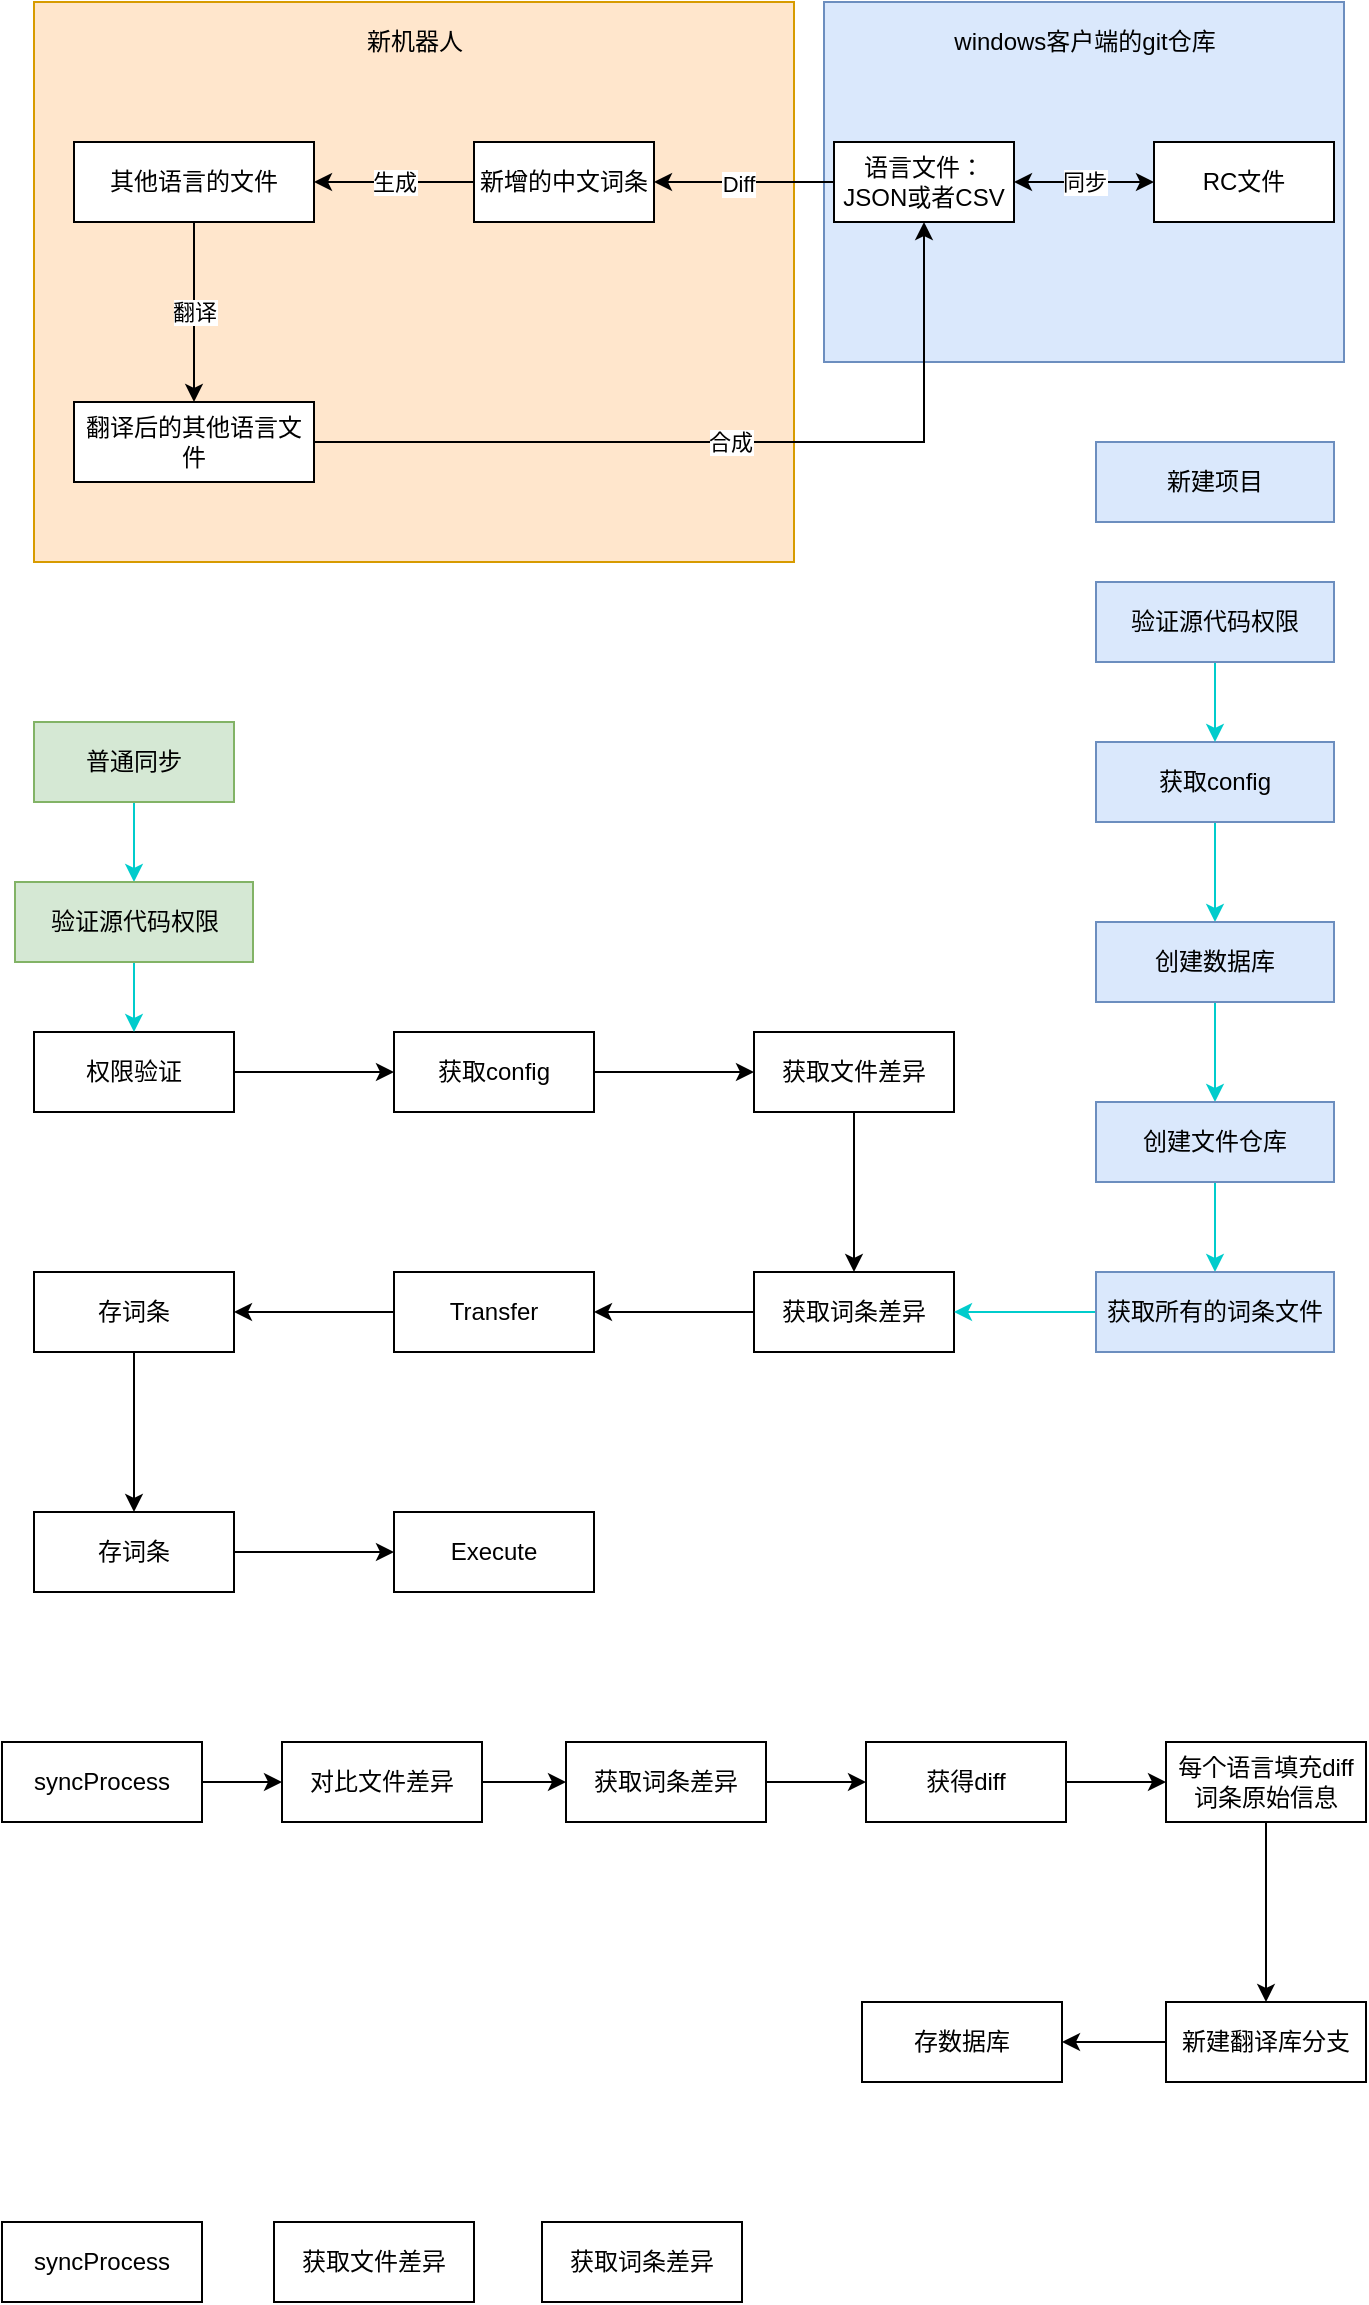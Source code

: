 <mxfile version="14.5.10" type="github">
  <diagram id="_5kOA_-sFVW7hUvhaa74" name="Page-1">
    <mxGraphModel dx="1293" dy="1129" grid="1" gridSize="10" guides="1" tooltips="1" connect="1" arrows="1" fold="1" page="1" pageScale="1" pageWidth="827" pageHeight="1169" math="0" shadow="0">
      <root>
        <mxCell id="0" />
        <mxCell id="1" parent="0" />
        <mxCell id="einLAa1ZtgtPpgHbPGez-20" value="" style="rounded=0;whiteSpace=wrap;html=1;fillColor=#ffe6cc;strokeColor=#d79b00;" parent="1" vertex="1">
          <mxGeometry x="86" y="70" width="380" height="280" as="geometry" />
        </mxCell>
        <mxCell id="einLAa1ZtgtPpgHbPGez-18" value="" style="rounded=0;whiteSpace=wrap;html=1;fillColor=#dae8fc;strokeColor=#6c8ebf;" parent="1" vertex="1">
          <mxGeometry x="481" y="70" width="260" height="180" as="geometry" />
        </mxCell>
        <mxCell id="einLAa1ZtgtPpgHbPGez-4" style="edgeStyle=orthogonalEdgeStyle;rounded=0;orthogonalLoop=1;jettySize=auto;html=1;startArrow=classic;startFill=1;entryX=0;entryY=0.5;entryDx=0;entryDy=0;endArrow=none;endFill=0;" parent="1" source="einLAa1ZtgtPpgHbPGez-2" target="einLAa1ZtgtPpgHbPGez-5" edge="1">
          <mxGeometry relative="1" as="geometry">
            <mxPoint x="196" y="160" as="targetPoint" />
          </mxGeometry>
        </mxCell>
        <mxCell id="einLAa1ZtgtPpgHbPGez-8" value="Diff" style="edgeLabel;html=1;align=center;verticalAlign=middle;resizable=0;points=[];" parent="einLAa1ZtgtPpgHbPGez-4" vertex="1" connectable="0">
          <mxGeometry x="-0.067" y="-1" relative="1" as="geometry">
            <mxPoint as="offset" />
          </mxGeometry>
        </mxCell>
        <mxCell id="einLAa1ZtgtPpgHbPGez-9" value="生成" style="edgeStyle=orthogonalEdgeStyle;rounded=0;orthogonalLoop=1;jettySize=auto;html=1;startArrow=none;startFill=0;endArrow=classic;endFill=1;entryX=1;entryY=0.5;entryDx=0;entryDy=0;" parent="1" source="einLAa1ZtgtPpgHbPGez-2" target="einLAa1ZtgtPpgHbPGez-10" edge="1">
          <mxGeometry relative="1" as="geometry">
            <mxPoint x="236" y="160" as="targetPoint" />
          </mxGeometry>
        </mxCell>
        <mxCell id="einLAa1ZtgtPpgHbPGez-2" value="新增的中文词条" style="rounded=0;whiteSpace=wrap;html=1;" parent="1" vertex="1">
          <mxGeometry x="306" y="140" width="90" height="40" as="geometry" />
        </mxCell>
        <mxCell id="einLAa1ZtgtPpgHbPGez-7" value="同步" style="edgeStyle=orthogonalEdgeStyle;rounded=0;orthogonalLoop=1;jettySize=auto;html=1;entryX=0;entryY=0.5;entryDx=0;entryDy=0;startArrow=classic;startFill=1;endArrow=classic;endFill=1;" parent="1" source="einLAa1ZtgtPpgHbPGez-5" target="einLAa1ZtgtPpgHbPGez-6" edge="1">
          <mxGeometry relative="1" as="geometry" />
        </mxCell>
        <mxCell id="einLAa1ZtgtPpgHbPGez-5" value="语言文件：JSON或者CSV" style="rounded=0;whiteSpace=wrap;html=1;" parent="1" vertex="1">
          <mxGeometry x="486" y="140" width="90" height="40" as="geometry" />
        </mxCell>
        <mxCell id="einLAa1ZtgtPpgHbPGez-6" value="RC文件" style="rounded=0;whiteSpace=wrap;html=1;" parent="1" vertex="1">
          <mxGeometry x="646" y="140" width="90" height="40" as="geometry" />
        </mxCell>
        <mxCell id="einLAa1ZtgtPpgHbPGez-15" value="翻译" style="edgeStyle=orthogonalEdgeStyle;rounded=0;orthogonalLoop=1;jettySize=auto;html=1;entryX=0.5;entryY=0;entryDx=0;entryDy=0;startArrow=none;startFill=0;endArrow=classic;endFill=1;" parent="1" source="einLAa1ZtgtPpgHbPGez-10" target="einLAa1ZtgtPpgHbPGez-14" edge="1">
          <mxGeometry relative="1" as="geometry" />
        </mxCell>
        <mxCell id="einLAa1ZtgtPpgHbPGez-10" value="其他语言的文件" style="rounded=0;whiteSpace=wrap;html=1;" parent="1" vertex="1">
          <mxGeometry x="106" y="140" width="120" height="40" as="geometry" />
        </mxCell>
        <mxCell id="einLAa1ZtgtPpgHbPGez-17" value="合成" style="edgeStyle=orthogonalEdgeStyle;rounded=0;orthogonalLoop=1;jettySize=auto;html=1;entryX=0.5;entryY=1;entryDx=0;entryDy=0;startArrow=none;startFill=0;endArrow=classic;endFill=1;" parent="1" source="einLAa1ZtgtPpgHbPGez-14" target="einLAa1ZtgtPpgHbPGez-5" edge="1">
          <mxGeometry relative="1" as="geometry" />
        </mxCell>
        <mxCell id="einLAa1ZtgtPpgHbPGez-14" value="翻译后的其他语言文件" style="rounded=0;whiteSpace=wrap;html=1;" parent="1" vertex="1">
          <mxGeometry x="106" y="270" width="120" height="40" as="geometry" />
        </mxCell>
        <mxCell id="einLAa1ZtgtPpgHbPGez-19" value="windows客户端的git仓库" style="text;html=1;align=center;verticalAlign=middle;resizable=0;points=[];autosize=1;" parent="1" vertex="1">
          <mxGeometry x="536" y="80" width="150" height="20" as="geometry" />
        </mxCell>
        <mxCell id="einLAa1ZtgtPpgHbPGez-21" value="新机器人" style="text;html=1;align=center;verticalAlign=middle;resizable=0;points=[];autosize=1;" parent="1" vertex="1">
          <mxGeometry x="246" y="80" width="60" height="20" as="geometry" />
        </mxCell>
        <mxCell id="VdJODkVTKO8mbciZtVFn-3" value="" style="edgeStyle=orthogonalEdgeStyle;rounded=0;orthogonalLoop=1;jettySize=auto;html=1;" edge="1" parent="1" source="VdJODkVTKO8mbciZtVFn-1" target="VdJODkVTKO8mbciZtVFn-2">
          <mxGeometry relative="1" as="geometry" />
        </mxCell>
        <mxCell id="VdJODkVTKO8mbciZtVFn-1" value="权限验证" style="rounded=0;whiteSpace=wrap;html=1;" vertex="1" parent="1">
          <mxGeometry x="86" y="585" width="100" height="40" as="geometry" />
        </mxCell>
        <mxCell id="VdJODkVTKO8mbciZtVFn-5" value="" style="edgeStyle=orthogonalEdgeStyle;rounded=0;orthogonalLoop=1;jettySize=auto;html=1;" edge="1" parent="1" source="VdJODkVTKO8mbciZtVFn-2" target="VdJODkVTKO8mbciZtVFn-4">
          <mxGeometry relative="1" as="geometry" />
        </mxCell>
        <mxCell id="VdJODkVTKO8mbciZtVFn-2" value="获取config" style="rounded=0;whiteSpace=wrap;html=1;" vertex="1" parent="1">
          <mxGeometry x="266" y="585" width="100" height="40" as="geometry" />
        </mxCell>
        <mxCell id="VdJODkVTKO8mbciZtVFn-7" value="" style="edgeStyle=orthogonalEdgeStyle;rounded=0;orthogonalLoop=1;jettySize=auto;html=1;" edge="1" parent="1" source="VdJODkVTKO8mbciZtVFn-4" target="VdJODkVTKO8mbciZtVFn-6">
          <mxGeometry relative="1" as="geometry" />
        </mxCell>
        <mxCell id="VdJODkVTKO8mbciZtVFn-4" value="获取文件差异" style="rounded=0;whiteSpace=wrap;html=1;" vertex="1" parent="1">
          <mxGeometry x="446" y="585" width="100" height="40" as="geometry" />
        </mxCell>
        <mxCell id="VdJODkVTKO8mbciZtVFn-9" value="" style="edgeStyle=orthogonalEdgeStyle;rounded=0;orthogonalLoop=1;jettySize=auto;html=1;" edge="1" parent="1" source="VdJODkVTKO8mbciZtVFn-6" target="VdJODkVTKO8mbciZtVFn-8">
          <mxGeometry relative="1" as="geometry" />
        </mxCell>
        <mxCell id="VdJODkVTKO8mbciZtVFn-6" value="获取词条差异" style="rounded=0;whiteSpace=wrap;html=1;" vertex="1" parent="1">
          <mxGeometry x="446" y="705" width="100" height="40" as="geometry" />
        </mxCell>
        <mxCell id="VdJODkVTKO8mbciZtVFn-11" value="" style="edgeStyle=orthogonalEdgeStyle;rounded=0;orthogonalLoop=1;jettySize=auto;html=1;" edge="1" parent="1" source="VdJODkVTKO8mbciZtVFn-8" target="VdJODkVTKO8mbciZtVFn-10">
          <mxGeometry relative="1" as="geometry" />
        </mxCell>
        <mxCell id="VdJODkVTKO8mbciZtVFn-8" value="Transfer" style="rounded=0;whiteSpace=wrap;html=1;" vertex="1" parent="1">
          <mxGeometry x="266" y="705" width="100" height="40" as="geometry" />
        </mxCell>
        <mxCell id="VdJODkVTKO8mbciZtVFn-13" value="" style="edgeStyle=orthogonalEdgeStyle;rounded=0;orthogonalLoop=1;jettySize=auto;html=1;" edge="1" parent="1" source="VdJODkVTKO8mbciZtVFn-10" target="VdJODkVTKO8mbciZtVFn-12">
          <mxGeometry relative="1" as="geometry" />
        </mxCell>
        <mxCell id="VdJODkVTKO8mbciZtVFn-10" value="存词条" style="rounded=0;whiteSpace=wrap;html=1;" vertex="1" parent="1">
          <mxGeometry x="86" y="705" width="100" height="40" as="geometry" />
        </mxCell>
        <mxCell id="VdJODkVTKO8mbciZtVFn-15" value="" style="edgeStyle=orthogonalEdgeStyle;rounded=0;orthogonalLoop=1;jettySize=auto;html=1;" edge="1" parent="1" source="VdJODkVTKO8mbciZtVFn-12" target="VdJODkVTKO8mbciZtVFn-14">
          <mxGeometry relative="1" as="geometry" />
        </mxCell>
        <mxCell id="VdJODkVTKO8mbciZtVFn-12" value="存词条" style="rounded=0;whiteSpace=wrap;html=1;" vertex="1" parent="1">
          <mxGeometry x="86" y="825" width="100" height="40" as="geometry" />
        </mxCell>
        <mxCell id="VdJODkVTKO8mbciZtVFn-14" value="Execute" style="rounded=0;whiteSpace=wrap;html=1;" vertex="1" parent="1">
          <mxGeometry x="266" y="825" width="100" height="40" as="geometry" />
        </mxCell>
        <mxCell id="VdJODkVTKO8mbciZtVFn-22" value="" style="edgeStyle=orthogonalEdgeStyle;rounded=0;orthogonalLoop=1;jettySize=auto;html=1;strokeColor=#00CCCC;" edge="1" parent="1" source="VdJODkVTKO8mbciZtVFn-17" target="VdJODkVTKO8mbciZtVFn-21">
          <mxGeometry relative="1" as="geometry" />
        </mxCell>
        <mxCell id="VdJODkVTKO8mbciZtVFn-17" value="获取config" style="rounded=0;whiteSpace=wrap;html=1;fillColor=#dae8fc;strokeColor=#6c8ebf;" vertex="1" parent="1">
          <mxGeometry x="617" y="440" width="119" height="40" as="geometry" />
        </mxCell>
        <mxCell id="VdJODkVTKO8mbciZtVFn-24" value="" style="edgeStyle=orthogonalEdgeStyle;rounded=0;orthogonalLoop=1;jettySize=auto;html=1;strokeColor=#00CCCC;" edge="1" parent="1" source="VdJODkVTKO8mbciZtVFn-21" target="VdJODkVTKO8mbciZtVFn-23">
          <mxGeometry relative="1" as="geometry" />
        </mxCell>
        <mxCell id="VdJODkVTKO8mbciZtVFn-21" value="创建数据库" style="rounded=0;whiteSpace=wrap;html=1;fillColor=#dae8fc;strokeColor=#6c8ebf;" vertex="1" parent="1">
          <mxGeometry x="617" y="530" width="119" height="40" as="geometry" />
        </mxCell>
        <mxCell id="VdJODkVTKO8mbciZtVFn-26" value="" style="edgeStyle=orthogonalEdgeStyle;rounded=0;orthogonalLoop=1;jettySize=auto;html=1;strokeColor=#00CCCC;" edge="1" parent="1" source="VdJODkVTKO8mbciZtVFn-23" target="VdJODkVTKO8mbciZtVFn-25">
          <mxGeometry relative="1" as="geometry" />
        </mxCell>
        <mxCell id="VdJODkVTKO8mbciZtVFn-23" value="创建文件仓库" style="rounded=0;whiteSpace=wrap;html=1;fillColor=#dae8fc;strokeColor=#6c8ebf;" vertex="1" parent="1">
          <mxGeometry x="617" y="620" width="119" height="40" as="geometry" />
        </mxCell>
        <mxCell id="VdJODkVTKO8mbciZtVFn-27" style="edgeStyle=orthogonalEdgeStyle;rounded=0;orthogonalLoop=1;jettySize=auto;html=1;entryX=1;entryY=0.5;entryDx=0;entryDy=0;strokeColor=#00CCCC;" edge="1" parent="1" source="VdJODkVTKO8mbciZtVFn-25" target="VdJODkVTKO8mbciZtVFn-6">
          <mxGeometry relative="1" as="geometry" />
        </mxCell>
        <mxCell id="VdJODkVTKO8mbciZtVFn-25" value="获取所有的词条文件" style="rounded=0;whiteSpace=wrap;html=1;fillColor=#dae8fc;strokeColor=#6c8ebf;" vertex="1" parent="1">
          <mxGeometry x="617" y="705" width="119" height="40" as="geometry" />
        </mxCell>
        <mxCell id="VdJODkVTKO8mbciZtVFn-30" style="edgeStyle=orthogonalEdgeStyle;rounded=0;orthogonalLoop=1;jettySize=auto;html=1;entryX=0.5;entryY=0;entryDx=0;entryDy=0;strokeColor=#00CCCC;" edge="1" parent="1" source="VdJODkVTKO8mbciZtVFn-29" target="VdJODkVTKO8mbciZtVFn-17">
          <mxGeometry relative="1" as="geometry" />
        </mxCell>
        <mxCell id="VdJODkVTKO8mbciZtVFn-29" value="验证源代码权限" style="rounded=0;whiteSpace=wrap;html=1;fillColor=#dae8fc;strokeColor=#6c8ebf;" vertex="1" parent="1">
          <mxGeometry x="617" y="360" width="119" height="40" as="geometry" />
        </mxCell>
        <mxCell id="VdJODkVTKO8mbciZtVFn-31" value="新建项目" style="rounded=0;whiteSpace=wrap;html=1;fillColor=#dae8fc;strokeColor=#6c8ebf;" vertex="1" parent="1">
          <mxGeometry x="617" y="290" width="119" height="40" as="geometry" />
        </mxCell>
        <mxCell id="VdJODkVTKO8mbciZtVFn-34" value="" style="edgeStyle=orthogonalEdgeStyle;rounded=0;orthogonalLoop=1;jettySize=auto;html=1;strokeColor=#00CCCC;" edge="1" parent="1" source="VdJODkVTKO8mbciZtVFn-32" target="VdJODkVTKO8mbciZtVFn-33">
          <mxGeometry relative="1" as="geometry">
            <Array as="points">
              <mxPoint x="136" y="500" />
              <mxPoint x="136" y="500" />
            </Array>
          </mxGeometry>
        </mxCell>
        <mxCell id="VdJODkVTKO8mbciZtVFn-32" value="普通同步" style="rounded=0;whiteSpace=wrap;html=1;fillColor=#d5e8d4;strokeColor=#82b366;" vertex="1" parent="1">
          <mxGeometry x="86" y="430" width="100" height="40" as="geometry" />
        </mxCell>
        <mxCell id="VdJODkVTKO8mbciZtVFn-35" style="edgeStyle=orthogonalEdgeStyle;rounded=0;orthogonalLoop=1;jettySize=auto;html=1;entryX=0.5;entryY=0;entryDx=0;entryDy=0;strokeColor=#00CCCC;" edge="1" parent="1" source="VdJODkVTKO8mbciZtVFn-33" target="VdJODkVTKO8mbciZtVFn-1">
          <mxGeometry relative="1" as="geometry" />
        </mxCell>
        <mxCell id="VdJODkVTKO8mbciZtVFn-33" value="验证源代码权限" style="rounded=0;whiteSpace=wrap;html=1;fillColor=#d5e8d4;strokeColor=#82b366;" vertex="1" parent="1">
          <mxGeometry x="76.5" y="510" width="119" height="40" as="geometry" />
        </mxCell>
        <mxCell id="VdJODkVTKO8mbciZtVFn-46" style="edgeStyle=orthogonalEdgeStyle;rounded=0;orthogonalLoop=1;jettySize=auto;html=1;entryX=0;entryY=0.5;entryDx=0;entryDy=0;strokeColor=#000000;" edge="1" parent="1" source="VdJODkVTKO8mbciZtVFn-36" target="VdJODkVTKO8mbciZtVFn-37">
          <mxGeometry relative="1" as="geometry" />
        </mxCell>
        <mxCell id="VdJODkVTKO8mbciZtVFn-36" value="对比文件差异" style="rounded=0;whiteSpace=wrap;html=1;" vertex="1" parent="1">
          <mxGeometry x="210" y="940" width="100" height="40" as="geometry" />
        </mxCell>
        <mxCell id="VdJODkVTKO8mbciZtVFn-47" style="edgeStyle=orthogonalEdgeStyle;rounded=0;orthogonalLoop=1;jettySize=auto;html=1;strokeColor=#000000;" edge="1" parent="1" source="VdJODkVTKO8mbciZtVFn-37" target="VdJODkVTKO8mbciZtVFn-38">
          <mxGeometry relative="1" as="geometry" />
        </mxCell>
        <mxCell id="VdJODkVTKO8mbciZtVFn-37" value="获取词条差异" style="rounded=0;whiteSpace=wrap;html=1;" vertex="1" parent="1">
          <mxGeometry x="352" y="940" width="100" height="40" as="geometry" />
        </mxCell>
        <mxCell id="VdJODkVTKO8mbciZtVFn-48" style="edgeStyle=orthogonalEdgeStyle;rounded=0;orthogonalLoop=1;jettySize=auto;html=1;entryX=0;entryY=0.5;entryDx=0;entryDy=0;strokeColor=#000000;" edge="1" parent="1" source="VdJODkVTKO8mbciZtVFn-38" target="VdJODkVTKO8mbciZtVFn-39">
          <mxGeometry relative="1" as="geometry" />
        </mxCell>
        <mxCell id="VdJODkVTKO8mbciZtVFn-38" value="获得diff" style="rounded=0;whiteSpace=wrap;html=1;" vertex="1" parent="1">
          <mxGeometry x="502" y="940" width="100" height="40" as="geometry" />
        </mxCell>
        <mxCell id="VdJODkVTKO8mbciZtVFn-49" style="edgeStyle=orthogonalEdgeStyle;rounded=0;orthogonalLoop=1;jettySize=auto;html=1;entryX=0.5;entryY=0;entryDx=0;entryDy=0;strokeColor=#000000;" edge="1" parent="1" source="VdJODkVTKO8mbciZtVFn-39" target="VdJODkVTKO8mbciZtVFn-40">
          <mxGeometry relative="1" as="geometry" />
        </mxCell>
        <mxCell id="VdJODkVTKO8mbciZtVFn-39" value="每个语言填充diff词条原始信息" style="rounded=0;whiteSpace=wrap;html=1;" vertex="1" parent="1">
          <mxGeometry x="652" y="940" width="100" height="40" as="geometry" />
        </mxCell>
        <mxCell id="VdJODkVTKO8mbciZtVFn-50" style="edgeStyle=orthogonalEdgeStyle;rounded=0;orthogonalLoop=1;jettySize=auto;html=1;entryX=1;entryY=0.5;entryDx=0;entryDy=0;strokeColor=#000000;" edge="1" parent="1" source="VdJODkVTKO8mbciZtVFn-40" target="VdJODkVTKO8mbciZtVFn-43">
          <mxGeometry relative="1" as="geometry" />
        </mxCell>
        <mxCell id="VdJODkVTKO8mbciZtVFn-40" value="新建翻译库分支" style="rounded=0;whiteSpace=wrap;html=1;" vertex="1" parent="1">
          <mxGeometry x="652" y="1070" width="100" height="40" as="geometry" />
        </mxCell>
        <mxCell id="VdJODkVTKO8mbciZtVFn-44" style="edgeStyle=orthogonalEdgeStyle;rounded=0;orthogonalLoop=1;jettySize=auto;html=1;entryX=0;entryY=0.5;entryDx=0;entryDy=0;" edge="1" parent="1" source="VdJODkVTKO8mbciZtVFn-41" target="VdJODkVTKO8mbciZtVFn-36">
          <mxGeometry relative="1" as="geometry" />
        </mxCell>
        <mxCell id="VdJODkVTKO8mbciZtVFn-41" value="syncProcess" style="rounded=0;whiteSpace=wrap;html=1;" vertex="1" parent="1">
          <mxGeometry x="70" y="940" width="100" height="40" as="geometry" />
        </mxCell>
        <mxCell id="VdJODkVTKO8mbciZtVFn-43" value="存数据库" style="rounded=0;whiteSpace=wrap;html=1;" vertex="1" parent="1">
          <mxGeometry x="500" y="1070" width="100" height="40" as="geometry" />
        </mxCell>
        <mxCell id="VdJODkVTKO8mbciZtVFn-51" value="syncProcess" style="rounded=0;whiteSpace=wrap;html=1;" vertex="1" parent="1">
          <mxGeometry x="70" y="1180" width="100" height="40" as="geometry" />
        </mxCell>
        <mxCell id="VdJODkVTKO8mbciZtVFn-52" value="获取文件差异" style="rounded=0;whiteSpace=wrap;html=1;" vertex="1" parent="1">
          <mxGeometry x="206" y="1180" width="100" height="40" as="geometry" />
        </mxCell>
        <mxCell id="VdJODkVTKO8mbciZtVFn-53" value="获取词条差异" style="rounded=0;whiteSpace=wrap;html=1;" vertex="1" parent="1">
          <mxGeometry x="340" y="1180" width="100" height="40" as="geometry" />
        </mxCell>
      </root>
    </mxGraphModel>
  </diagram>
</mxfile>
